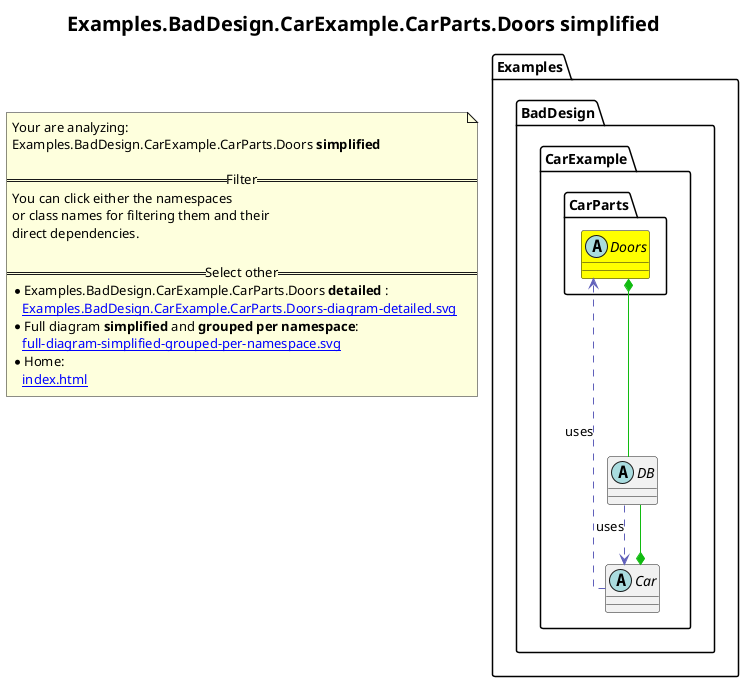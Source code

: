 @startuml
skinparam linetype ortho
title <size:20>Examples.BadDesign.CarExample.CarParts.Doors **simplified** </size>
note "Your are analyzing:\nExamples.BadDesign.CarExample.CarParts.Doors **simplified** \n\n==Filter==\nYou can click either the namespaces \nor class names for filtering them and their\ndirect dependencies.\n\n==Select other==\n* Examples.BadDesign.CarExample.CarParts.Doors **detailed** :\n   [[Examples.BadDesign.CarExample.CarParts.Doors-diagram-detailed.svg]]\n* Full diagram **simplified** and **grouped per namespace**:\n   [[full-diagram-simplified-grouped-per-namespace.svg]]\n* Home:\n   [[index.html]]" as FloatingNote
    abstract class Examples.BadDesign.CarExample.DB [[Examples.BadDesign.CarExample.DB-diagram-simplified.svg]]  {
    }
    abstract class Examples.BadDesign.CarExample.Car [[Examples.BadDesign.CarExample.Car-diagram-simplified.svg]]  {
    }
      abstract class Examples.BadDesign.CarExample.CarParts.Doors [[Examples.BadDesign.CarExample.CarParts.Doors-diagram-simplified.svg]] #yellow {
      }
 ' *************************************** 
 ' *************************************** 
 ' *************************************** 
' Class relations extracted from namespace:
' Examples.BadDesign.CarExample
Examples.BadDesign.CarExample.DB .[#6060BB].> Examples.BadDesign.CarExample.Car  : uses 
Examples.BadDesign.CarExample.Car *-[#10BB10]- Examples.BadDesign.CarExample.DB 
Examples.BadDesign.CarExample.Car .[#6060BB].> Examples.BadDesign.CarExample.CarParts.Doors  : uses 
' Class relations extracted from namespace:
' Examples.BadDesign.CarExample.CarParts
Examples.BadDesign.CarExample.CarParts.Doors *-[#10BB10]- Examples.BadDesign.CarExample.DB 
@enduml